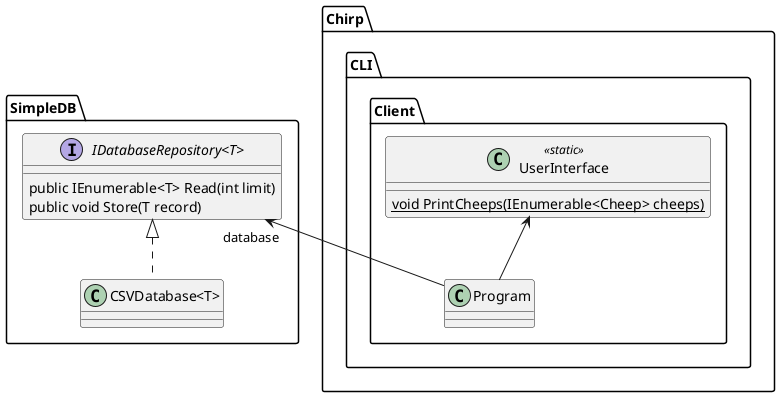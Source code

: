 @startuml
package "SimpleDB" {
  interface "IDatabaseRepository<T>" {
    public IEnumerable<T> Read(int limit)
    public void Store(T record)
  }
  "IDatabaseRepository<T>" <|.. "CSVDatabase<T>"
}

package Chirp.CLI.Client {
  "IDatabaseRepository<T>" "database" <-- Program
   class UserInterface <<static>>  {
    {static} void PrintCheeps(IEnumerable<Cheep> cheeps)
   }
   UserInterface <-- Program
}
@enduml
